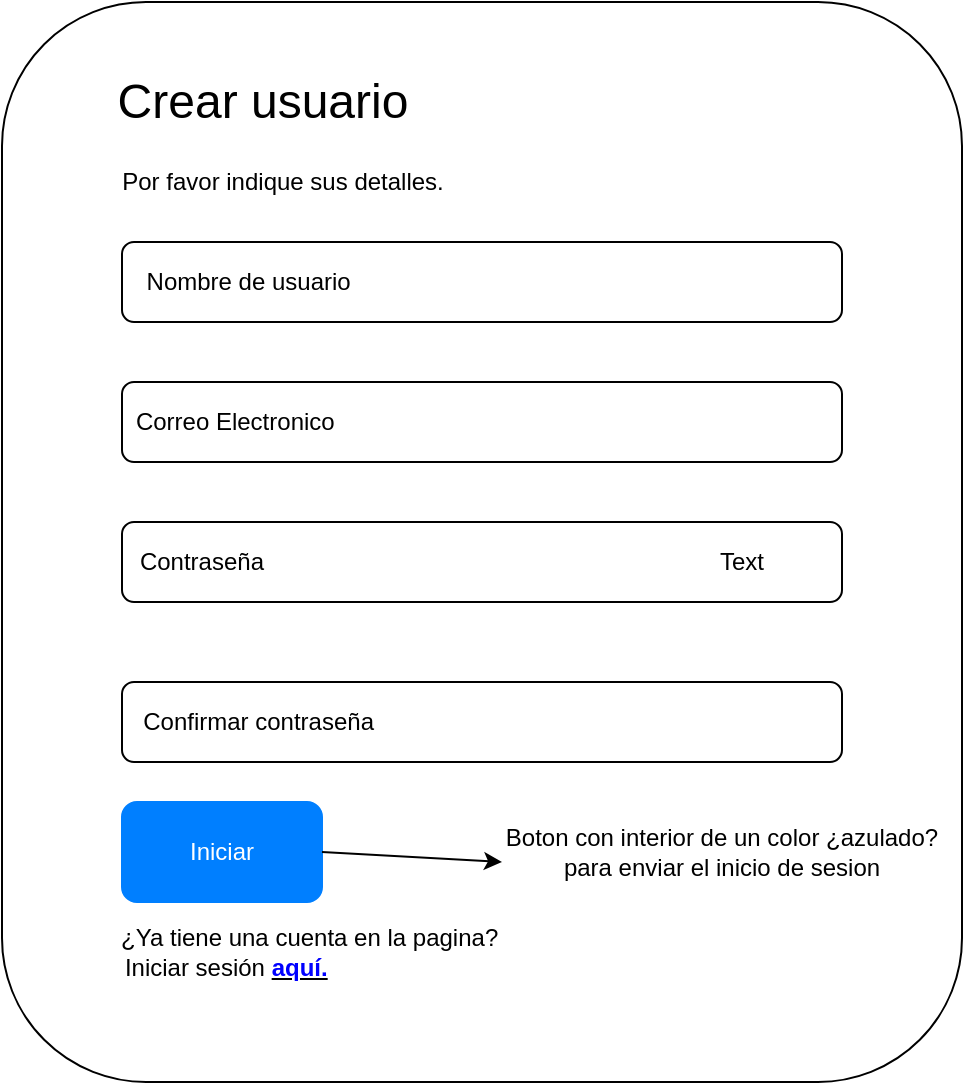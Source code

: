 <mxfile version="13.7.3" type="github"><diagram id="nvdBFDoKT1455C5fFc9Z" name="Page-1"><mxGraphModel dx="1662" dy="762" grid="1" gridSize="10" guides="1" tooltips="1" connect="1" arrows="1" fold="1" page="1" pageScale="1" pageWidth="827" pageHeight="1169" math="0" shadow="0"><root><mxCell id="0"/><mxCell id="1" parent="0"/><mxCell id="ottgJahFPIsLLnnK-_JQ-1" value="" style="rounded=1;whiteSpace=wrap;html=1;" vertex="1" parent="1"><mxGeometry x="200" y="80" width="480" height="540" as="geometry"/></mxCell><mxCell id="ottgJahFPIsLLnnK-_JQ-4" value="Nombre de usuario&amp;nbsp; &amp;nbsp; &amp;nbsp; &amp;nbsp; &amp;nbsp; &amp;nbsp; &amp;nbsp; &amp;nbsp; &amp;nbsp; &amp;nbsp; &amp;nbsp; &amp;nbsp; &amp;nbsp; &amp;nbsp; &amp;nbsp; &amp;nbsp; &amp;nbsp; &amp;nbsp; &amp;nbsp; &amp;nbsp; &amp;nbsp; &amp;nbsp; &amp;nbsp; &amp;nbsp; &amp;nbsp; &amp;nbsp; &amp;nbsp; &amp;nbsp; &amp;nbsp; &amp;nbsp; &amp;nbsp; &amp;nbsp; &amp;nbsp; &amp;nbsp; &amp;nbsp;&amp;nbsp;" style="rounded=1;whiteSpace=wrap;html=1;" vertex="1" parent="1"><mxGeometry x="260" y="200" width="360" height="40" as="geometry"/></mxCell><mxCell id="ottgJahFPIsLLnnK-_JQ-5" value="Contraseña&amp;nbsp; &amp;nbsp; &amp;nbsp; &amp;nbsp; &amp;nbsp; &amp;nbsp; &amp;nbsp; &amp;nbsp; &amp;nbsp; &amp;nbsp; &amp;nbsp; &amp;nbsp; &amp;nbsp; &amp;nbsp; &amp;nbsp; &amp;nbsp; &amp;nbsp; &amp;nbsp; &amp;nbsp; &amp;nbsp; &amp;nbsp; &amp;nbsp; &amp;nbsp; &amp;nbsp; &amp;nbsp; &amp;nbsp; &amp;nbsp; &amp;nbsp; &amp;nbsp; &amp;nbsp; &amp;nbsp; &amp;nbsp; &amp;nbsp; &amp;nbsp; &amp;nbsp; &amp;nbsp; &amp;nbsp; &amp;nbsp; &amp;nbsp; &amp;nbsp; &amp;nbsp; &amp;nbsp;&amp;nbsp;" style="rounded=1;whiteSpace=wrap;html=1;" vertex="1" parent="1"><mxGeometry x="260" y="340" width="360" height="40" as="geometry"/></mxCell><mxCell id="ottgJahFPIsLLnnK-_JQ-7" value="&lt;font style=&quot;font-size: 24px&quot;&gt;Crear usuario&lt;/font&gt;" style="text;html=1;resizable=0;autosize=1;align=center;verticalAlign=middle;points=[];fillColor=none;strokeColor=none;rounded=0;" vertex="1" parent="1"><mxGeometry x="250" y="120" width="160" height="20" as="geometry"/></mxCell><mxCell id="ottgJahFPIsLLnnK-_JQ-8" value="Por favor indique sus detalles." style="text;html=1;resizable=0;autosize=1;align=center;verticalAlign=middle;points=[];fillColor=none;strokeColor=none;rounded=0;" vertex="1" parent="1"><mxGeometry x="250" y="160" width="180" height="20" as="geometry"/></mxCell><mxCell id="ottgJahFPIsLLnnK-_JQ-9" value="Confirmar contraseña&amp;nbsp; &amp;nbsp; &amp;nbsp; &amp;nbsp; &amp;nbsp; &amp;nbsp; &amp;nbsp; &amp;nbsp; &amp;nbsp; &amp;nbsp; &amp;nbsp; &amp;nbsp; &amp;nbsp; &amp;nbsp; &amp;nbsp; &amp;nbsp; &amp;nbsp; &amp;nbsp; &amp;nbsp; &amp;nbsp; &amp;nbsp; &amp;nbsp; &amp;nbsp; &amp;nbsp; &amp;nbsp; &amp;nbsp; &amp;nbsp; &amp;nbsp; &amp;nbsp; &amp;nbsp; &amp;nbsp; &amp;nbsp; &amp;nbsp; &amp;nbsp;" style="rounded=1;whiteSpace=wrap;html=1;" vertex="1" parent="1"><mxGeometry x="260" y="420" width="360" height="40" as="geometry"/></mxCell><mxCell id="ottgJahFPIsLLnnK-_JQ-10" value="Correo Electronico&amp;nbsp; &amp;nbsp; &amp;nbsp; &amp;nbsp; &amp;nbsp; &amp;nbsp; &amp;nbsp; &amp;nbsp; &amp;nbsp; &amp;nbsp; &amp;nbsp; &amp;nbsp; &amp;nbsp; &amp;nbsp; &amp;nbsp; &amp;nbsp; &amp;nbsp; &amp;nbsp; &amp;nbsp; &amp;nbsp; &amp;nbsp; &amp;nbsp; &amp;nbsp; &amp;nbsp; &amp;nbsp; &amp;nbsp; &amp;nbsp; &amp;nbsp; &amp;nbsp; &amp;nbsp; &amp;nbsp; &amp;nbsp; &amp;nbsp; &amp;nbsp; &amp;nbsp; &amp;nbsp; &amp;nbsp;&amp;nbsp;" style="rounded=1;whiteSpace=wrap;html=1;" vertex="1" parent="1"><mxGeometry x="260" y="270" width="360" height="40" as="geometry"/></mxCell><mxCell id="ottgJahFPIsLLnnK-_JQ-11" value="¿Ya tiene una cuenta en la pagina?&amp;nbsp;&lt;br&gt;Iniciar sesión &lt;u style=&quot;background-color: rgb(255 , 255 , 255)&quot;&gt;&lt;b&gt;&lt;font color=&quot;#0000ff&quot;&gt;aquí.&lt;/font&gt;&lt;/b&gt;&lt;/u&gt;&amp;nbsp; &amp;nbsp; &amp;nbsp; &amp;nbsp; &amp;nbsp; &amp;nbsp; &amp;nbsp; &amp;nbsp; &amp;nbsp; &amp;nbsp; &amp;nbsp; &amp;nbsp; &amp;nbsp;&amp;nbsp;" style="text;html=1;resizable=0;autosize=1;align=center;verticalAlign=middle;points=[];fillColor=none;strokeColor=none;rounded=0;" vertex="1" parent="1"><mxGeometry x="250" y="540" width="210" height="30" as="geometry"/></mxCell><mxCell id="ottgJahFPIsLLnnK-_JQ-13" value="&lt;font color=&quot;#ffffff&quot;&gt;Iniciar&lt;/font&gt;" style="rounded=1;whiteSpace=wrap;html=1;fillColor=#007FFF;strokeColor=#007FFF;" vertex="1" parent="1"><mxGeometry x="260" y="480" width="100" height="50" as="geometry"/></mxCell><mxCell id="ottgJahFPIsLLnnK-_JQ-15" value="" style="endArrow=classic;html=1;exitX=1;exitY=0.5;exitDx=0;exitDy=0;entryX=0;entryY=0.75;entryDx=0;entryDy=0;" edge="1" parent="1" source="ottgJahFPIsLLnnK-_JQ-13" target="ottgJahFPIsLLnnK-_JQ-17"><mxGeometry width="50" height="50" relative="1" as="geometry"><mxPoint x="550" y="390" as="sourcePoint"/><mxPoint x="600" y="340" as="targetPoint"/></mxGeometry></mxCell><mxCell id="ottgJahFPIsLLnnK-_JQ-16" value="Text" style="text;html=1;strokeColor=none;fillColor=none;align=center;verticalAlign=middle;whiteSpace=wrap;rounded=0;" vertex="1" parent="1"><mxGeometry x="550" y="350" width="40" height="20" as="geometry"/></mxCell><mxCell id="ottgJahFPIsLLnnK-_JQ-17" value="Boton con interior de un color ¿azulado? para enviar el inicio de sesion" style="text;html=1;strokeColor=none;fillColor=none;align=center;verticalAlign=middle;whiteSpace=wrap;rounded=0;" vertex="1" parent="1"><mxGeometry x="450" y="495" width="220" height="20" as="geometry"/></mxCell></root></mxGraphModel></diagram></mxfile>
